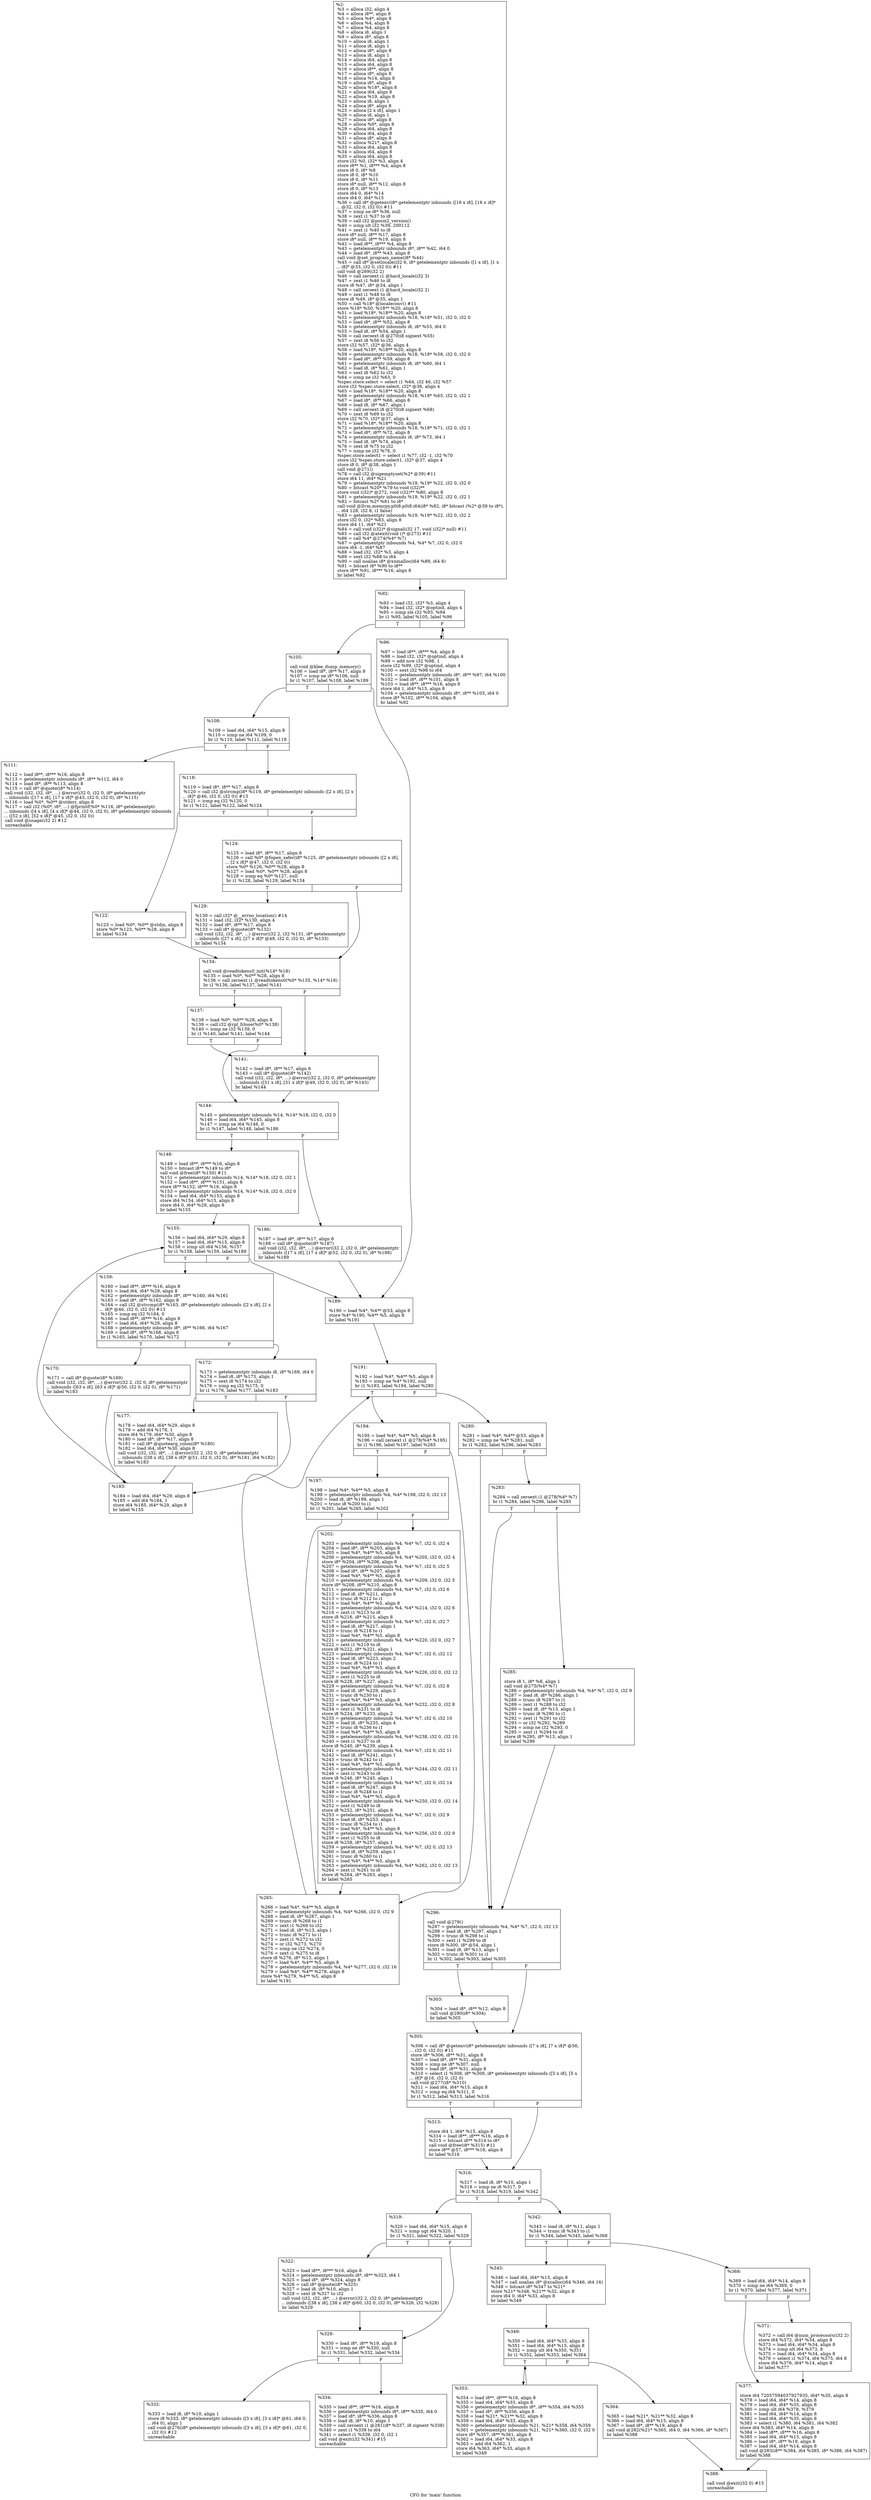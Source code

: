 digraph "CFG for 'main' function" {
	label="CFG for 'main' function";

	Node0x4fc7e70 [shape=record,label="{%2:\l  %3 = alloca i32, align 4\l  %4 = alloca i8**, align 8\l  %5 = alloca %4*, align 8\l  %6 = alloca %4, align 8\l  %7 = alloca %4, align 8\l  %8 = alloca i8, align 1\l  %9 = alloca i8*, align 8\l  %10 = alloca i8, align 1\l  %11 = alloca i8, align 1\l  %12 = alloca i8*, align 8\l  %13 = alloca i8, align 1\l  %14 = alloca i64, align 8\l  %15 = alloca i64, align 8\l  %16 = alloca i8**, align 8\l  %17 = alloca i8*, align 8\l  %18 = alloca %14, align 8\l  %19 = alloca i8*, align 8\l  %20 = alloca %18*, align 8\l  %21 = alloca i64, align 8\l  %22 = alloca %19, align 8\l  %23 = alloca i8, align 1\l  %24 = alloca i8*, align 8\l  %25 = alloca [2 x i8], align 1\l  %26 = alloca i8, align 1\l  %27 = alloca i8*, align 8\l  %28 = alloca %0*, align 8\l  %29 = alloca i64, align 8\l  %30 = alloca i64, align 8\l  %31 = alloca i8*, align 8\l  %32 = alloca %21*, align 8\l  %33 = alloca i64, align 8\l  %34 = alloca i64, align 8\l  %35 = alloca i64, align 8\l  store i32 %0, i32* %3, align 4\l  store i8** %1, i8*** %4, align 8\l  store i8 0, i8* %8\l  store i8 0, i8* %10\l  store i8 0, i8* %11\l  store i8* null, i8** %12, align 8\l  store i8 0, i8* %13\l  store i64 0, i64* %14\l  store i64 0, i64* %15\l  %36 = call i8* @getenv(i8* getelementptr inbounds ([16 x i8], [16 x i8]*\l... @32, i32 0, i32 0)) #11\l  %37 = icmp ne i8* %36, null\l  %38 = zext i1 %37 to i8\l  %39 = call i32 @posix2_version()\l  %40 = icmp slt i32 %39, 200112\l  %41 = zext i1 %40 to i8\l  store i8* null, i8** %17, align 8\l  store i8* null, i8** %19, align 8\l  %42 = load i8**, i8*** %4, align 8\l  %43 = getelementptr inbounds i8*, i8** %42, i64 0\l  %44 = load i8*, i8** %43, align 8\l  call void @set_program_name(i8* %44)\l  %45 = call i8* @setlocale(i32 6, i8* getelementptr inbounds ([1 x i8], [1 x\l... i8]* @33, i32 0, i32 0)) #11\l  call void @269(i32 2)\l  %46 = call zeroext i1 @hard_locale(i32 3)\l  %47 = zext i1 %46 to i8\l  store i8 %47, i8* @34, align 1\l  %48 = call zeroext i1 @hard_locale(i32 2)\l  %49 = zext i1 %48 to i8\l  store i8 %49, i8* @35, align 1\l  %50 = call %18* @localeconv() #11\l  store %18* %50, %18** %20, align 8\l  %51 = load %18*, %18** %20, align 8\l  %52 = getelementptr inbounds %18, %18* %51, i32 0, i32 0\l  %53 = load i8*, i8** %52, align 8\l  %54 = getelementptr inbounds i8, i8* %53, i64 0\l  %55 = load i8, i8* %54, align 1\l  %56 = call zeroext i8 @270(i8 signext %55)\l  %57 = zext i8 %56 to i32\l  store i32 %57, i32* @36, align 4\l  %58 = load %18*, %18** %20, align 8\l  %59 = getelementptr inbounds %18, %18* %58, i32 0, i32 0\l  %60 = load i8*, i8** %59, align 8\l  %61 = getelementptr inbounds i8, i8* %60, i64 1\l  %62 = load i8, i8* %61, align 1\l  %63 = sext i8 %62 to i32\l  %64 = icmp ne i32 %63, 0\l  %spec.store.select = select i1 %64, i32 46, i32 %57\l  store i32 %spec.store.select, i32* @36, align 4\l  %65 = load %18*, %18** %20, align 8\l  %66 = getelementptr inbounds %18, %18* %65, i32 0, i32 1\l  %67 = load i8*, i8** %66, align 8\l  %68 = load i8, i8* %67, align 1\l  %69 = call zeroext i8 @270(i8 signext %68)\l  %70 = zext i8 %69 to i32\l  store i32 %70, i32* @37, align 4\l  %71 = load %18*, %18** %20, align 8\l  %72 = getelementptr inbounds %18, %18* %71, i32 0, i32 1\l  %73 = load i8*, i8** %72, align 8\l  %74 = getelementptr inbounds i8, i8* %73, i64 1\l  %75 = load i8, i8* %74, align 1\l  %76 = sext i8 %75 to i32\l  %77 = icmp ne i32 %76, 0\l  %spec.store.select1 = select i1 %77, i32 -1, i32 %70\l  store i32 %spec.store.select1, i32* @37, align 4\l  store i8 0, i8* @38, align 1\l  call void @271()\l  %78 = call i32 @sigemptyset(%2* @39) #11\l  store i64 11, i64* %21\l  %79 = getelementptr inbounds %19, %19* %22, i32 0, i32 0\l  %80 = bitcast %20* %79 to void (i32)**\l  store void (i32)* @272, void (i32)** %80, align 8\l  %81 = getelementptr inbounds %19, %19* %22, i32 0, i32 1\l  %82 = bitcast %2* %81 to i8*\l  call void @llvm.memcpy.p0i8.p0i8.i64(i8* %82, i8* bitcast (%2* @39 to i8*),\l... i64 128, i32 8, i1 false)\l  %83 = getelementptr inbounds %19, %19* %22, i32 0, i32 2\l  store i32 0, i32* %83, align 8\l  store i64 11, i64* %21\l  %84 = call void (i32)* @signal(i32 17, void (i32)* null) #11\l  %85 = call i32 @atexit(void ()* @273) #11\l  %86 = call %4* @274(%4* %7)\l  %87 = getelementptr inbounds %4, %4* %7, i32 0, i32 0\l  store i64 -1, i64* %87\l  %88 = load i32, i32* %3, align 4\l  %89 = sext i32 %88 to i64\l  %90 = call noalias i8* @xnmalloc(i64 %89, i64 8)\l  %91 = bitcast i8* %90 to i8**\l  store i8** %91, i8*** %16, align 8\l  br label %92\l}"];
	Node0x4fc7e70 -> Node0x4fc7ec0;
	Node0x4fc7ec0 [shape=record,label="{%92:\l\l  %93 = load i32, i32* %3, align 4\l  %94 = load i32, i32* @optind, align 4\l  %95 = icmp sle i32 %93, %94\l  br i1 %95, label %105, label %96\l|{<s0>T|<s1>F}}"];
	Node0x4fc7ec0:s0 -> Node0x4fc7f60;
	Node0x4fc7ec0:s1 -> Node0x4fc7f10;
	Node0x4fc7f10 [shape=record,label="{%96:\l\l  %97 = load i8**, i8*** %4, align 8\l  %98 = load i32, i32* @optind, align 4\l  %99 = add nsw i32 %98, 1\l  store i32 %99, i32* @optind, align 4\l  %100 = sext i32 %98 to i64\l  %101 = getelementptr inbounds i8*, i8** %97, i64 %100\l  %102 = load i8*, i8** %101, align 8\l  %103 = load i8**, i8*** %16, align 8\l  store i64 1, i64* %15, align 8\l  %104 = getelementptr inbounds i8*, i8** %103, i64 0\l  store i8* %102, i8** %104, align 8\l  br label %92\l}"];
	Node0x4fc7f10 -> Node0x4fc7ec0;
	Node0x4fc7f60 [shape=record,label="{%105:\l\l  call void @klee_dump_memory()\l  %106 = load i8*, i8** %17, align 8\l  %107 = icmp ne i8* %106, null\l  br i1 %107, label %108, label %189\l|{<s0>T|<s1>F}}"];
	Node0x4fc7f60:s0 -> Node0x4fc7fb0;
	Node0x4fc7f60:s1 -> Node0x4fc8550;
	Node0x4fc7fb0 [shape=record,label="{%108:\l\l  %109 = load i64, i64* %15, align 8\l  %110 = icmp ne i64 %109, 0\l  br i1 %110, label %111, label %118\l|{<s0>T|<s1>F}}"];
	Node0x4fc7fb0:s0 -> Node0x4fc8000;
	Node0x4fc7fb0:s1 -> Node0x4fc8050;
	Node0x4fc8000 [shape=record,label="{%111:\l\l  %112 = load i8**, i8*** %16, align 8\l  %113 = getelementptr inbounds i8*, i8** %112, i64 0\l  %114 = load i8*, i8** %113, align 8\l  %115 = call i8* @quote(i8* %114)\l  call void (i32, i32, i8*, ...) @error(i32 0, i32 0, i8* getelementptr\l... inbounds ([17 x i8], [17 x i8]* @43, i32 0, i32 0), i8* %115)\l  %116 = load %0*, %0** @stderr, align 8\l  %117 = call i32 (%0*, i8*, ...) @fprintf(%0* %116, i8* getelementptr\l... inbounds ([4 x i8], [4 x i8]* @44, i32 0, i32 0), i8* getelementptr inbounds\l... ([52 x i8], [52 x i8]* @45, i32 0, i32 0))\l  call void @usage(i32 2) #12\l  unreachable\l}"];
	Node0x4fc8050 [shape=record,label="{%118:\l\l  %119 = load i8*, i8** %17, align 8\l  %120 = call i32 @strcmp(i8* %119, i8* getelementptr inbounds ([2 x i8], [2 x\l... i8]* @46, i32 0, i32 0)) #13\l  %121 = icmp eq i32 %120, 0\l  br i1 %121, label %122, label %124\l|{<s0>T|<s1>F}}"];
	Node0x4fc8050:s0 -> Node0x4fc80a0;
	Node0x4fc8050:s1 -> Node0x4fc80f0;
	Node0x4fc80a0 [shape=record,label="{%122:\l\l  %123 = load %0*, %0** @stdin, align 8\l  store %0* %123, %0** %28, align 8\l  br label %134\l}"];
	Node0x4fc80a0 -> Node0x4fc8190;
	Node0x4fc80f0 [shape=record,label="{%124:\l\l  %125 = load i8*, i8** %17, align 8\l  %126 = call %0* @fopen_safer(i8* %125, i8* getelementptr inbounds ([2 x i8],\l... [2 x i8]* @47, i32 0, i32 0))\l  store %0* %126, %0** %28, align 8\l  %127 = load %0*, %0** %28, align 8\l  %128 = icmp eq %0* %127, null\l  br i1 %128, label %129, label %134\l|{<s0>T|<s1>F}}"];
	Node0x4fc80f0:s0 -> Node0x4fc8140;
	Node0x4fc80f0:s1 -> Node0x4fc8190;
	Node0x4fc8140 [shape=record,label="{%129:\l\l  %130 = call i32* @__errno_location() #14\l  %131 = load i32, i32* %130, align 4\l  %132 = load i8*, i8** %17, align 8\l  %133 = call i8* @quote(i8* %132)\l  call void (i32, i32, i8*, ...) @error(i32 2, i32 %131, i8* getelementptr\l... inbounds ([27 x i8], [27 x i8]* @48, i32 0, i32 0), i8* %133)\l  br label %134\l}"];
	Node0x4fc8140 -> Node0x4fc8190;
	Node0x4fc8190 [shape=record,label="{%134:\l\l  call void @readtokens0_init(%14* %18)\l  %135 = load %0*, %0** %28, align 8\l  %136 = call zeroext i1 @readtokens0(%0* %135, %14* %18)\l  br i1 %136, label %137, label %141\l|{<s0>T|<s1>F}}"];
	Node0x4fc8190:s0 -> Node0x4fc81e0;
	Node0x4fc8190:s1 -> Node0x4fc8230;
	Node0x4fc81e0 [shape=record,label="{%137:\l\l  %138 = load %0*, %0** %28, align 8\l  %139 = call i32 @rpl_fclose(%0* %138)\l  %140 = icmp ne i32 %139, 0\l  br i1 %140, label %141, label %144\l|{<s0>T|<s1>F}}"];
	Node0x4fc81e0:s0 -> Node0x4fc8230;
	Node0x4fc81e0:s1 -> Node0x4fc8280;
	Node0x4fc8230 [shape=record,label="{%141:\l\l  %142 = load i8*, i8** %17, align 8\l  %143 = call i8* @quote(i8* %142)\l  call void (i32, i32, i8*, ...) @error(i32 2, i32 0, i8* getelementptr\l... inbounds ([31 x i8], [31 x i8]* @49, i32 0, i32 0), i8* %143)\l  br label %144\l}"];
	Node0x4fc8230 -> Node0x4fc8280;
	Node0x4fc8280 [shape=record,label="{%144:\l\l  %145 = getelementptr inbounds %14, %14* %18, i32 0, i32 0\l  %146 = load i64, i64* %145, align 8\l  %147 = icmp ne i64 %146, 0\l  br i1 %147, label %148, label %186\l|{<s0>T|<s1>F}}"];
	Node0x4fc8280:s0 -> Node0x4fc82d0;
	Node0x4fc8280:s1 -> Node0x4fc8500;
	Node0x4fc82d0 [shape=record,label="{%148:\l\l  %149 = load i8**, i8*** %16, align 8\l  %150 = bitcast i8** %149 to i8*\l  call void @free(i8* %150) #11\l  %151 = getelementptr inbounds %14, %14* %18, i32 0, i32 1\l  %152 = load i8**, i8*** %151, align 8\l  store i8** %152, i8*** %16, align 8\l  %153 = getelementptr inbounds %14, %14* %18, i32 0, i32 0\l  %154 = load i64, i64* %153, align 8\l  store i64 %154, i64* %15, align 8\l  store i64 0, i64* %29, align 8\l  br label %155\l}"];
	Node0x4fc82d0 -> Node0x4fc8320;
	Node0x4fc8320 [shape=record,label="{%155:\l\l  %156 = load i64, i64* %29, align 8\l  %157 = load i64, i64* %15, align 8\l  %158 = icmp ult i64 %156, %157\l  br i1 %158, label %159, label %189\l|{<s0>T|<s1>F}}"];
	Node0x4fc8320:s0 -> Node0x4fc8370;
	Node0x4fc8320:s1 -> Node0x4fc8550;
	Node0x4fc8370 [shape=record,label="{%159:\l\l  %160 = load i8**, i8*** %16, align 8\l  %161 = load i64, i64* %29, align 8\l  %162 = getelementptr inbounds i8*, i8** %160, i64 %161\l  %163 = load i8*, i8** %162, align 8\l  %164 = call i32 @strcmp(i8* %163, i8* getelementptr inbounds ([2 x i8], [2 x\l... i8]* @46, i32 0, i32 0)) #13\l  %165 = icmp eq i32 %164, 0\l  %166 = load i8**, i8*** %16, align 8\l  %167 = load i64, i64* %29, align 8\l  %168 = getelementptr inbounds i8*, i8** %166, i64 %167\l  %169 = load i8*, i8** %168, align 8\l  br i1 %165, label %170, label %172\l|{<s0>T|<s1>F}}"];
	Node0x4fc8370:s0 -> Node0x4fc83c0;
	Node0x4fc8370:s1 -> Node0x4fc8410;
	Node0x4fc83c0 [shape=record,label="{%170:\l\l  %171 = call i8* @quote(i8* %169)\l  call void (i32, i32, i8*, ...) @error(i32 2, i32 0, i8* getelementptr\l... inbounds ([63 x i8], [63 x i8]* @50, i32 0, i32 0), i8* %171)\l  br label %183\l}"];
	Node0x4fc83c0 -> Node0x4fc84b0;
	Node0x4fc8410 [shape=record,label="{%172:\l\l  %173 = getelementptr inbounds i8, i8* %169, i64 0\l  %174 = load i8, i8* %173, align 1\l  %175 = sext i8 %174 to i32\l  %176 = icmp eq i32 %175, 0\l  br i1 %176, label %177, label %183\l|{<s0>T|<s1>F}}"];
	Node0x4fc8410:s0 -> Node0x4fc8460;
	Node0x4fc8410:s1 -> Node0x4fc84b0;
	Node0x4fc8460 [shape=record,label="{%177:\l\l  %178 = load i64, i64* %29, align 8\l  %179 = add i64 %178, 1\l  store i64 %179, i64* %30, align 8\l  %180 = load i8*, i8** %17, align 8\l  %181 = call i8* @quotearg_colon(i8* %180)\l  %182 = load i64, i64* %30, align 8\l  call void (i32, i32, i8*, ...) @error(i32 2, i32 0, i8* getelementptr\l... inbounds ([38 x i8], [38 x i8]* @51, i32 0, i32 0), i8* %181, i64 %182)\l  br label %183\l}"];
	Node0x4fc8460 -> Node0x4fc84b0;
	Node0x4fc84b0 [shape=record,label="{%183:\l\l  %184 = load i64, i64* %29, align 8\l  %185 = add i64 %184, 1\l  store i64 %185, i64* %29, align 8\l  br label %155\l}"];
	Node0x4fc84b0 -> Node0x4fc8320;
	Node0x4fc8500 [shape=record,label="{%186:\l\l  %187 = load i8*, i8** %17, align 8\l  %188 = call i8* @quote(i8* %187)\l  call void (i32, i32, i8*, ...) @error(i32 2, i32 0, i8* getelementptr\l... inbounds ([17 x i8], [17 x i8]* @52, i32 0, i32 0), i8* %188)\l  br label %189\l}"];
	Node0x4fc8500 -> Node0x4fc8550;
	Node0x4fc8550 [shape=record,label="{%189:\l\l  %190 = load %4*, %4** @53, align 8\l  store %4* %190, %4** %5, align 8\l  br label %191\l}"];
	Node0x4fc8550 -> Node0x4fc85a0;
	Node0x4fc85a0 [shape=record,label="{%191:\l\l  %192 = load %4*, %4** %5, align 8\l  %193 = icmp ne %4* %192, null\l  br i1 %193, label %194, label %280\l|{<s0>T|<s1>F}}"];
	Node0x4fc85a0:s0 -> Node0x4fc85f0;
	Node0x4fc85a0:s1 -> Node0x4fc8730;
	Node0x4fc85f0 [shape=record,label="{%194:\l\l  %195 = load %4*, %4** %5, align 8\l  %196 = call zeroext i1 @278(%4* %195)\l  br i1 %196, label %197, label %265\l|{<s0>T|<s1>F}}"];
	Node0x4fc85f0:s0 -> Node0x4fc8640;
	Node0x4fc85f0:s1 -> Node0x4fc86e0;
	Node0x4fc8640 [shape=record,label="{%197:\l\l  %198 = load %4*, %4** %5, align 8\l  %199 = getelementptr inbounds %4, %4* %198, i32 0, i32 13\l  %200 = load i8, i8* %199, align 1\l  %201 = trunc i8 %200 to i1\l  br i1 %201, label %265, label %202\l|{<s0>T|<s1>F}}"];
	Node0x4fc8640:s0 -> Node0x4fc86e0;
	Node0x4fc8640:s1 -> Node0x4fc8690;
	Node0x4fc8690 [shape=record,label="{%202:\l\l  %203 = getelementptr inbounds %4, %4* %7, i32 0, i32 4\l  %204 = load i8*, i8** %203, align 8\l  %205 = load %4*, %4** %5, align 8\l  %206 = getelementptr inbounds %4, %4* %205, i32 0, i32 4\l  store i8* %204, i8** %206, align 8\l  %207 = getelementptr inbounds %4, %4* %7, i32 0, i32 5\l  %208 = load i8*, i8** %207, align 8\l  %209 = load %4*, %4** %5, align 8\l  %210 = getelementptr inbounds %4, %4* %209, i32 0, i32 5\l  store i8* %208, i8** %210, align 8\l  %211 = getelementptr inbounds %4, %4* %7, i32 0, i32 6\l  %212 = load i8, i8* %211, align 8\l  %213 = trunc i8 %212 to i1\l  %214 = load %4*, %4** %5, align 8\l  %215 = getelementptr inbounds %4, %4* %214, i32 0, i32 6\l  %216 = zext i1 %213 to i8\l  store i8 %216, i8* %215, align 8\l  %217 = getelementptr inbounds %4, %4* %7, i32 0, i32 7\l  %218 = load i8, i8* %217, align 1\l  %219 = trunc i8 %218 to i1\l  %220 = load %4*, %4** %5, align 8\l  %221 = getelementptr inbounds %4, %4* %220, i32 0, i32 7\l  %222 = zext i1 %219 to i8\l  store i8 %222, i8* %221, align 1\l  %223 = getelementptr inbounds %4, %4* %7, i32 0, i32 12\l  %224 = load i8, i8* %223, align 2\l  %225 = trunc i8 %224 to i1\l  %226 = load %4*, %4** %5, align 8\l  %227 = getelementptr inbounds %4, %4* %226, i32 0, i32 12\l  %228 = zext i1 %225 to i8\l  store i8 %228, i8* %227, align 2\l  %229 = getelementptr inbounds %4, %4* %7, i32 0, i32 8\l  %230 = load i8, i8* %229, align 2\l  %231 = trunc i8 %230 to i1\l  %232 = load %4*, %4** %5, align 8\l  %233 = getelementptr inbounds %4, %4* %232, i32 0, i32 8\l  %234 = zext i1 %231 to i8\l  store i8 %234, i8* %233, align 2\l  %235 = getelementptr inbounds %4, %4* %7, i32 0, i32 10\l  %236 = load i8, i8* %235, align 4\l  %237 = trunc i8 %236 to i1\l  %238 = load %4*, %4** %5, align 8\l  %239 = getelementptr inbounds %4, %4* %238, i32 0, i32 10\l  %240 = zext i1 %237 to i8\l  store i8 %240, i8* %239, align 4\l  %241 = getelementptr inbounds %4, %4* %7, i32 0, i32 11\l  %242 = load i8, i8* %241, align 1\l  %243 = trunc i8 %242 to i1\l  %244 = load %4*, %4** %5, align 8\l  %245 = getelementptr inbounds %4, %4* %244, i32 0, i32 11\l  %246 = zext i1 %243 to i8\l  store i8 %246, i8* %245, align 1\l  %247 = getelementptr inbounds %4, %4* %7, i32 0, i32 14\l  %248 = load i8, i8* %247, align 8\l  %249 = trunc i8 %248 to i1\l  %250 = load %4*, %4** %5, align 8\l  %251 = getelementptr inbounds %4, %4* %250, i32 0, i32 14\l  %252 = zext i1 %249 to i8\l  store i8 %252, i8* %251, align 8\l  %253 = getelementptr inbounds %4, %4* %7, i32 0, i32 9\l  %254 = load i8, i8* %253, align 1\l  %255 = trunc i8 %254 to i1\l  %256 = load %4*, %4** %5, align 8\l  %257 = getelementptr inbounds %4, %4* %256, i32 0, i32 9\l  %258 = zext i1 %255 to i8\l  store i8 %258, i8* %257, align 1\l  %259 = getelementptr inbounds %4, %4* %7, i32 0, i32 13\l  %260 = load i8, i8* %259, align 1\l  %261 = trunc i8 %260 to i1\l  %262 = load %4*, %4** %5, align 8\l  %263 = getelementptr inbounds %4, %4* %262, i32 0, i32 13\l  %264 = zext i1 %261 to i8\l  store i8 %264, i8* %263, align 1\l  br label %265\l}"];
	Node0x4fc8690 -> Node0x4fc86e0;
	Node0x4fc86e0 [shape=record,label="{%265:\l\l  %266 = load %4*, %4** %5, align 8\l  %267 = getelementptr inbounds %4, %4* %266, i32 0, i32 9\l  %268 = load i8, i8* %267, align 1\l  %269 = trunc i8 %268 to i1\l  %270 = zext i1 %269 to i32\l  %271 = load i8, i8* %13, align 1\l  %272 = trunc i8 %271 to i1\l  %273 = zext i1 %272 to i32\l  %274 = or i32 %273, %270\l  %275 = icmp ne i32 %274, 0\l  %276 = zext i1 %275 to i8\l  store i8 %276, i8* %13, align 1\l  %277 = load %4*, %4** %5, align 8\l  %278 = getelementptr inbounds %4, %4* %277, i32 0, i32 16\l  %279 = load %4*, %4** %278, align 8\l  store %4* %279, %4** %5, align 8\l  br label %191\l}"];
	Node0x4fc86e0 -> Node0x4fc85a0;
	Node0x4fc8730 [shape=record,label="{%280:\l\l  %281 = load %4*, %4** @53, align 8\l  %282 = icmp ne %4* %281, null\l  br i1 %282, label %296, label %283\l|{<s0>T|<s1>F}}"];
	Node0x4fc8730:s0 -> Node0x4fc8820;
	Node0x4fc8730:s1 -> Node0x4fc8780;
	Node0x4fc8780 [shape=record,label="{%283:\l\l  %284 = call zeroext i1 @278(%4* %7)\l  br i1 %284, label %296, label %285\l|{<s0>T|<s1>F}}"];
	Node0x4fc8780:s0 -> Node0x4fc8820;
	Node0x4fc8780:s1 -> Node0x4fc87d0;
	Node0x4fc87d0 [shape=record,label="{%285:\l\l  store i8 1, i8* %8, align 1\l  call void @275(%4* %7)\l  %286 = getelementptr inbounds %4, %4* %7, i32 0, i32 9\l  %287 = load i8, i8* %286, align 1\l  %288 = trunc i8 %287 to i1\l  %289 = zext i1 %288 to i32\l  %290 = load i8, i8* %13, align 1\l  %291 = trunc i8 %290 to i1\l  %292 = zext i1 %291 to i32\l  %293 = or i32 %292, %289\l  %294 = icmp ne i32 %293, 0\l  %295 = zext i1 %294 to i8\l  store i8 %295, i8* %13, align 1\l  br label %296\l}"];
	Node0x4fc87d0 -> Node0x4fc8820;
	Node0x4fc8820 [shape=record,label="{%296:\l\l  call void @279()\l  %297 = getelementptr inbounds %4, %4* %7, i32 0, i32 13\l  %298 = load i8, i8* %297, align 1\l  %299 = trunc i8 %298 to i1\l  %300 = zext i1 %299 to i8\l  store i8 %300, i8* @54, align 1\l  %301 = load i8, i8* %13, align 1\l  %302 = trunc i8 %301 to i1\l  br i1 %302, label %303, label %305\l|{<s0>T|<s1>F}}"];
	Node0x4fc8820:s0 -> Node0x4fc8870;
	Node0x4fc8820:s1 -> Node0x4fc88c0;
	Node0x4fc8870 [shape=record,label="{%303:\l\l  %304 = load i8*, i8** %12, align 8\l  call void @280(i8* %304)\l  br label %305\l}"];
	Node0x4fc8870 -> Node0x4fc88c0;
	Node0x4fc88c0 [shape=record,label="{%305:\l\l  %306 = call i8* @getenv(i8* getelementptr inbounds ([7 x i8], [7 x i8]* @56,\l... i32 0, i32 0)) #11\l  store i8* %306, i8** %31, align 8\l  %307 = load i8*, i8** %31, align 8\l  %308 = icmp ne i8* %307, null\l  %309 = load i8*, i8** %31, align 8\l  %310 = select i1 %308, i8* %309, i8* getelementptr inbounds ([5 x i8], [5 x\l... i8]* @16, i32 0, i32 0)\l  call void @277(i8* %310)\l  %311 = load i64, i64* %15, align 8\l  %312 = icmp eq i64 %311, 0\l  br i1 %312, label %313, label %316\l|{<s0>T|<s1>F}}"];
	Node0x4fc88c0:s0 -> Node0x4fc8910;
	Node0x4fc88c0:s1 -> Node0x4fc8960;
	Node0x4fc8910 [shape=record,label="{%313:\l\l  store i64 1, i64* %15, align 8\l  %314 = load i8**, i8*** %16, align 8\l  %315 = bitcast i8** %314 to i8*\l  call void @free(i8* %315) #11\l  store i8** @57, i8*** %16, align 8\l  br label %316\l}"];
	Node0x4fc8910 -> Node0x4fc8960;
	Node0x4fc8960 [shape=record,label="{%316:\l\l  %317 = load i8, i8* %10, align 1\l  %318 = icmp ne i8 %317, 0\l  br i1 %318, label %319, label %342\l|{<s0>T|<s1>F}}"];
	Node0x4fc8960:s0 -> Node0x4fc89b0;
	Node0x4fc8960:s1 -> Node0x4fc8b40;
	Node0x4fc89b0 [shape=record,label="{%319:\l\l  %320 = load i64, i64* %15, align 8\l  %321 = icmp ugt i64 %320, 1\l  br i1 %321, label %322, label %329\l|{<s0>T|<s1>F}}"];
	Node0x4fc89b0:s0 -> Node0x4fc8a00;
	Node0x4fc89b0:s1 -> Node0x4fc8a50;
	Node0x4fc8a00 [shape=record,label="{%322:\l\l  %323 = load i8**, i8*** %16, align 8\l  %324 = getelementptr inbounds i8*, i8** %323, i64 1\l  %325 = load i8*, i8** %324, align 8\l  %326 = call i8* @quote(i8* %325)\l  %327 = load i8, i8* %10, align 1\l  %328 = sext i8 %327 to i32\l  call void (i32, i32, i8*, ...) @error(i32 2, i32 0, i8* getelementptr\l... inbounds ([38 x i8], [38 x i8]* @60, i32 0, i32 0), i8* %326, i32 %328)\l  br label %329\l}"];
	Node0x4fc8a00 -> Node0x4fc8a50;
	Node0x4fc8a50 [shape=record,label="{%329:\l\l  %330 = load i8*, i8** %19, align 8\l  %331 = icmp ne i8* %330, null\l  br i1 %331, label %332, label %334\l|{<s0>T|<s1>F}}"];
	Node0x4fc8a50:s0 -> Node0x4fc8aa0;
	Node0x4fc8a50:s1 -> Node0x4fc8af0;
	Node0x4fc8aa0 [shape=record,label="{%332:\l\l  %333 = load i8, i8* %10, align 1\l  store i8 %333, i8* getelementptr inbounds ([3 x i8], [3 x i8]* @61, i64 0,\l... i64 0), align 1\l  call void @276(i8* getelementptr inbounds ([3 x i8], [3 x i8]* @61, i32 0,\l... i32 0)) #12\l  unreachable\l}"];
	Node0x4fc8af0 [shape=record,label="{%334:\l\l  %335 = load i8**, i8*** %16, align 8\l  %336 = getelementptr inbounds i8*, i8** %335, i64 0\l  %337 = load i8*, i8** %336, align 8\l  %338 = load i8, i8* %10, align 1\l  %339 = call zeroext i1 @281(i8* %337, i8 signext %338)\l  %340 = zext i1 %339 to i64\l  %341 = select i1 %339, i32 0, i32 1\l  call void @exit(i32 %341) #15\l  unreachable\l}"];
	Node0x4fc8b40 [shape=record,label="{%342:\l\l  %343 = load i8, i8* %11, align 1\l  %344 = trunc i8 %343 to i1\l  br i1 %344, label %345, label %368\l|{<s0>T|<s1>F}}"];
	Node0x4fc8b40:s0 -> Node0x4fc8b90;
	Node0x4fc8b40:s1 -> Node0x4fc8cd0;
	Node0x4fc8b90 [shape=record,label="{%345:\l\l  %346 = load i64, i64* %15, align 8\l  %347 = call noalias i8* @xcalloc(i64 %346, i64 16)\l  %348 = bitcast i8* %347 to %21*\l  store %21* %348, %21** %32, align 8\l  store i64 0, i64* %33, align 8\l  br label %349\l}"];
	Node0x4fc8b90 -> Node0x4fc8be0;
	Node0x4fc8be0 [shape=record,label="{%349:\l\l  %350 = load i64, i64* %33, align 8\l  %351 = load i64, i64* %15, align 8\l  %352 = icmp ult i64 %350, %351\l  br i1 %352, label %353, label %364\l|{<s0>T|<s1>F}}"];
	Node0x4fc8be0:s0 -> Node0x4fc8c30;
	Node0x4fc8be0:s1 -> Node0x4fc8c80;
	Node0x4fc8c30 [shape=record,label="{%353:\l\l  %354 = load i8**, i8*** %16, align 8\l  %355 = load i64, i64* %33, align 8\l  %356 = getelementptr inbounds i8*, i8** %354, i64 %355\l  %357 = load i8*, i8** %356, align 8\l  %358 = load %21*, %21** %32, align 8\l  %359 = load i64, i64* %33, align 8\l  %360 = getelementptr inbounds %21, %21* %358, i64 %359\l  %361 = getelementptr inbounds %21, %21* %360, i32 0, i32 0\l  store i8* %357, i8** %361, align 8\l  %362 = load i64, i64* %33, align 8\l  %363 = add i64 %362, 1\l  store i64 %363, i64* %33, align 8\l  br label %349\l}"];
	Node0x4fc8c30 -> Node0x4fc8be0;
	Node0x4fc8c80 [shape=record,label="{%364:\l\l  %365 = load %21*, %21** %32, align 8\l  %366 = load i64, i64* %15, align 8\l  %367 = load i8*, i8** %19, align 8\l  call void @282(%21* %365, i64 0, i64 %366, i8* %367)\l  br label %388\l}"];
	Node0x4fc8c80 -> Node0x4fc8dc0;
	Node0x4fc8cd0 [shape=record,label="{%368:\l\l  %369 = load i64, i64* %14, align 8\l  %370 = icmp ne i64 %369, 0\l  br i1 %370, label %377, label %371\l|{<s0>T|<s1>F}}"];
	Node0x4fc8cd0:s0 -> Node0x4fc8d70;
	Node0x4fc8cd0:s1 -> Node0x4fc8d20;
	Node0x4fc8d20 [shape=record,label="{%371:\l\l  %372 = call i64 @num_processors(i32 2)\l  store i64 %372, i64* %34, align 8\l  %373 = load i64, i64* %34, align 8\l  %374 = icmp ult i64 %373, 8\l  %375 = load i64, i64* %34, align 8\l  %376 = select i1 %374, i64 %375, i64 8\l  store i64 %376, i64* %14, align 8\l  br label %377\l}"];
	Node0x4fc8d20 -> Node0x4fc8d70;
	Node0x4fc8d70 [shape=record,label="{%377:\l\l  store i64 72057594037927935, i64* %35, align 8\l  %378 = load i64, i64* %14, align 8\l  %379 = load i64, i64* %35, align 8\l  %380 = icmp ult i64 %378, %379\l  %381 = load i64, i64* %14, align 8\l  %382 = load i64, i64* %35, align 8\l  %383 = select i1 %380, i64 %381, i64 %382\l  store i64 %383, i64* %14, align 8\l  %384 = load i8**, i8*** %16, align 8\l  %385 = load i64, i64* %15, align 8\l  %386 = load i8*, i8** %19, align 8\l  %387 = load i64, i64* %14, align 8\l  call void @283(i8** %384, i64 %385, i8* %386, i64 %387)\l  br label %388\l}"];
	Node0x4fc8d70 -> Node0x4fc8dc0;
	Node0x4fc8dc0 [shape=record,label="{%388:\l\l  call void @exit(i32 0) #15\l  unreachable\l}"];
}
